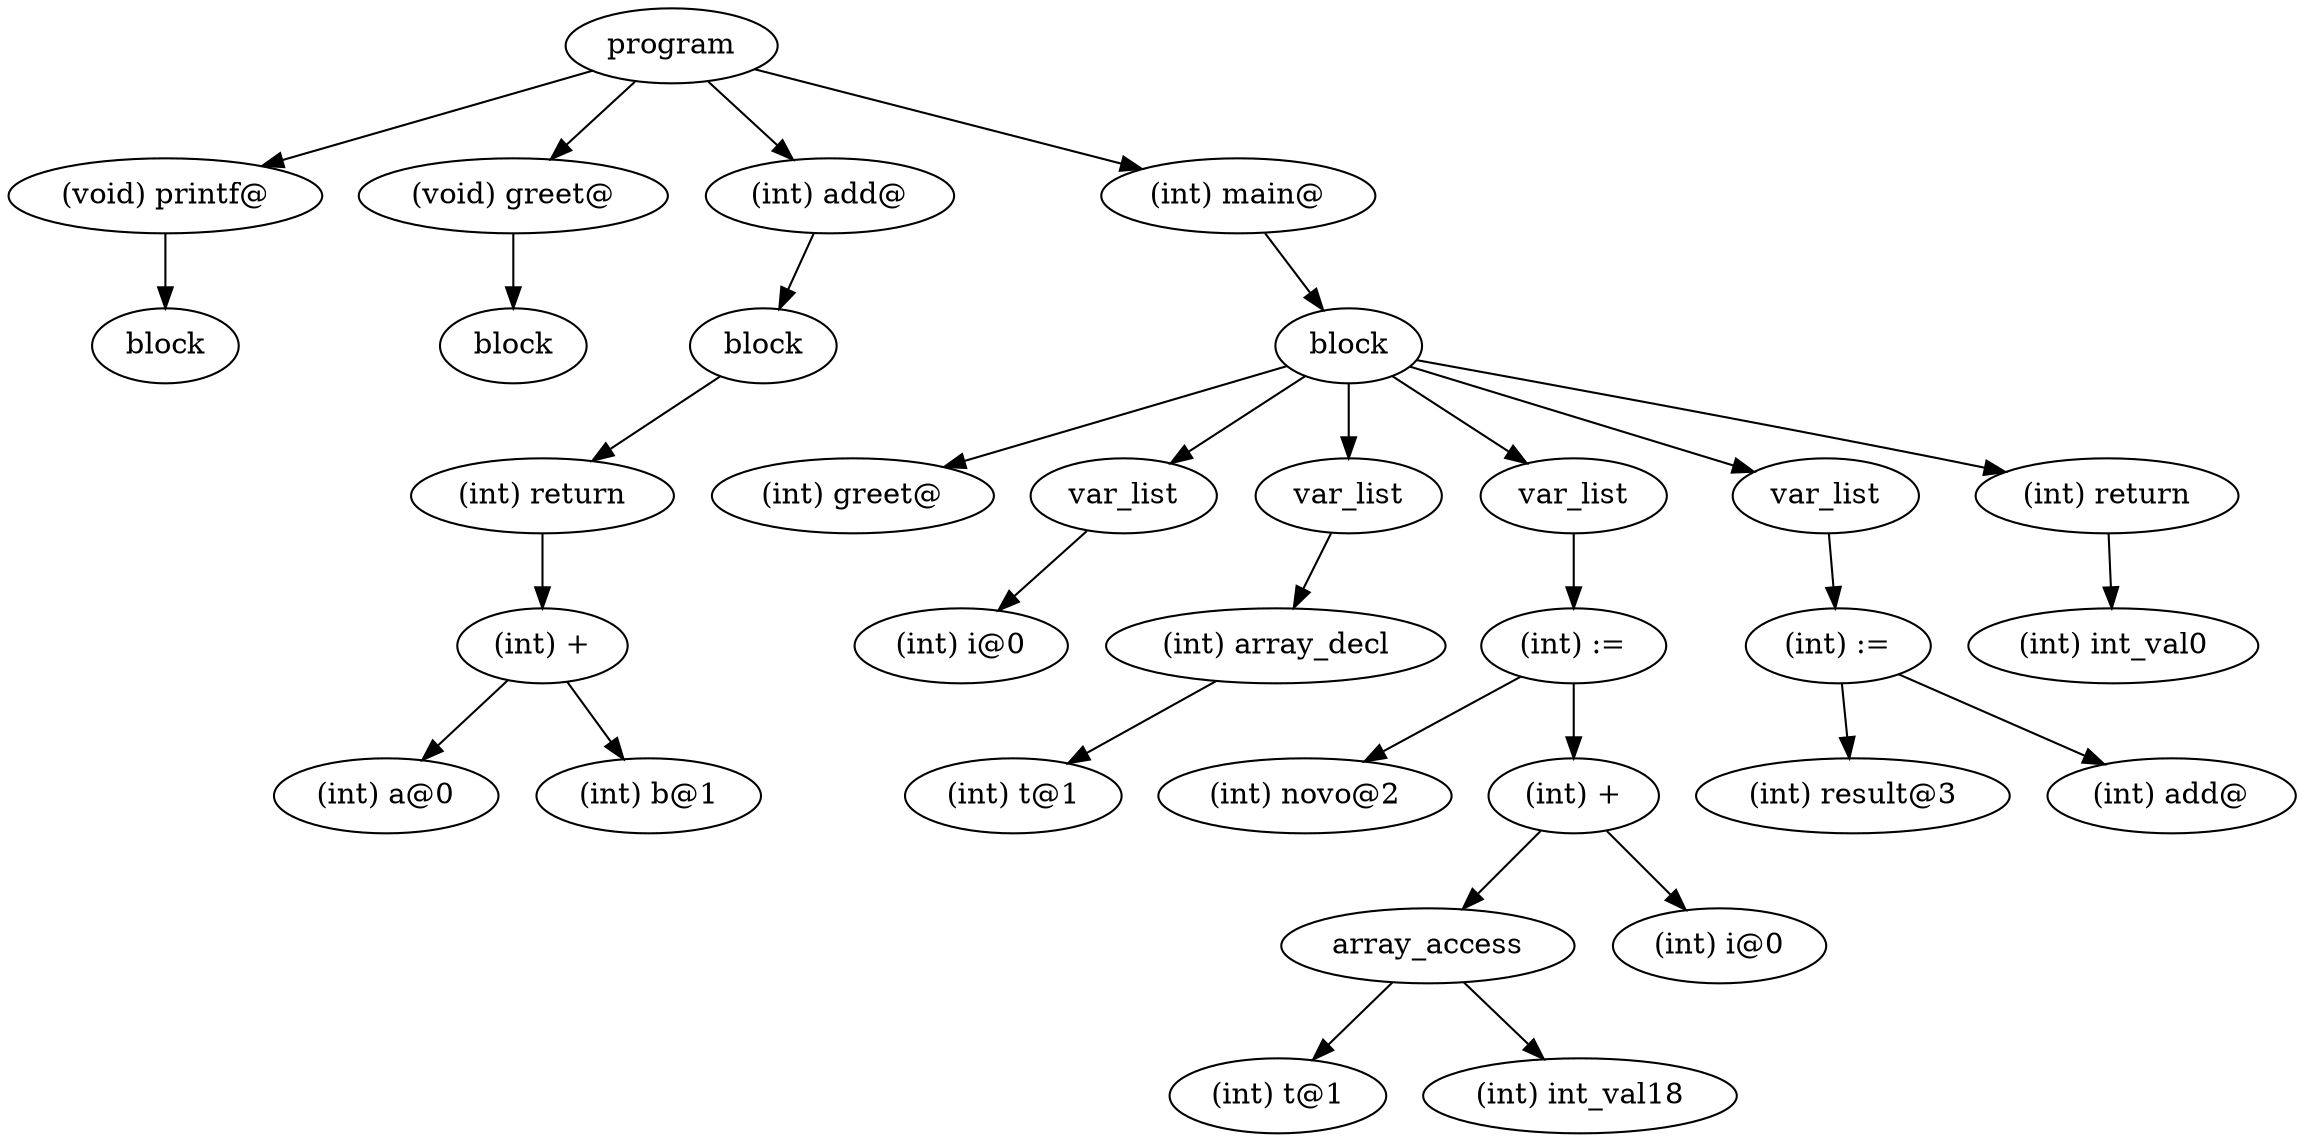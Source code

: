 digraph {
graph [ordering="out"];
node0[label="program"];
node1[label="(void) printf@"];
node2[label="block"];
node1 -> node2;
node0 -> node1;
node3[label="(void) greet@"];
node4[label="block"];
node3 -> node4;
node0 -> node3;
node5[label="(int) add@"];
node6[label="block"];
node7[label="(int) return"];
node8[label="(int) +"];
node9[label="(int) a@0"];
node8 -> node9;
node10[label="(int) b@1"];
node8 -> node10;
node7 -> node8;
node6 -> node7;
node5 -> node6;
node0 -> node5;
node11[label="(int) main@"];
node12[label="block"];
node13[label="(int) greet@"];
node12 -> node13;
node14[label="var_list"];
node15[label="(int) i@0"];
node14 -> node15;
node12 -> node14;
node16[label="var_list"];
node17[label="(int) array_decl"];
node18[label="(int) t@1"];
node17 -> node18;
node16 -> node17;
node12 -> node16;
node19[label="var_list"];
node20[label="(int) :="];
node21[label="(int) novo@2"];
node20 -> node21;
node22[label="(int) +"];
node23[label="array_access"];
node24[label="(int) t@1"];
node23 -> node24;
node25[label="(int) int_val18"];
node23 -> node25;
node22 -> node23;
node26[label="(int) i@0"];
node22 -> node26;
node20 -> node22;
node19 -> node20;
node12 -> node19;
node27[label="var_list"];
node28[label="(int) :="];
node29[label="(int) result@3"];
node28 -> node29;
node30[label="(int) add@"];
node28 -> node30;
node27 -> node28;
node12 -> node27;
node31[label="(int) return"];
node32[label="(int) int_val0"];
node31 -> node32;
node12 -> node31;
node11 -> node12;
node0 -> node11;
}
